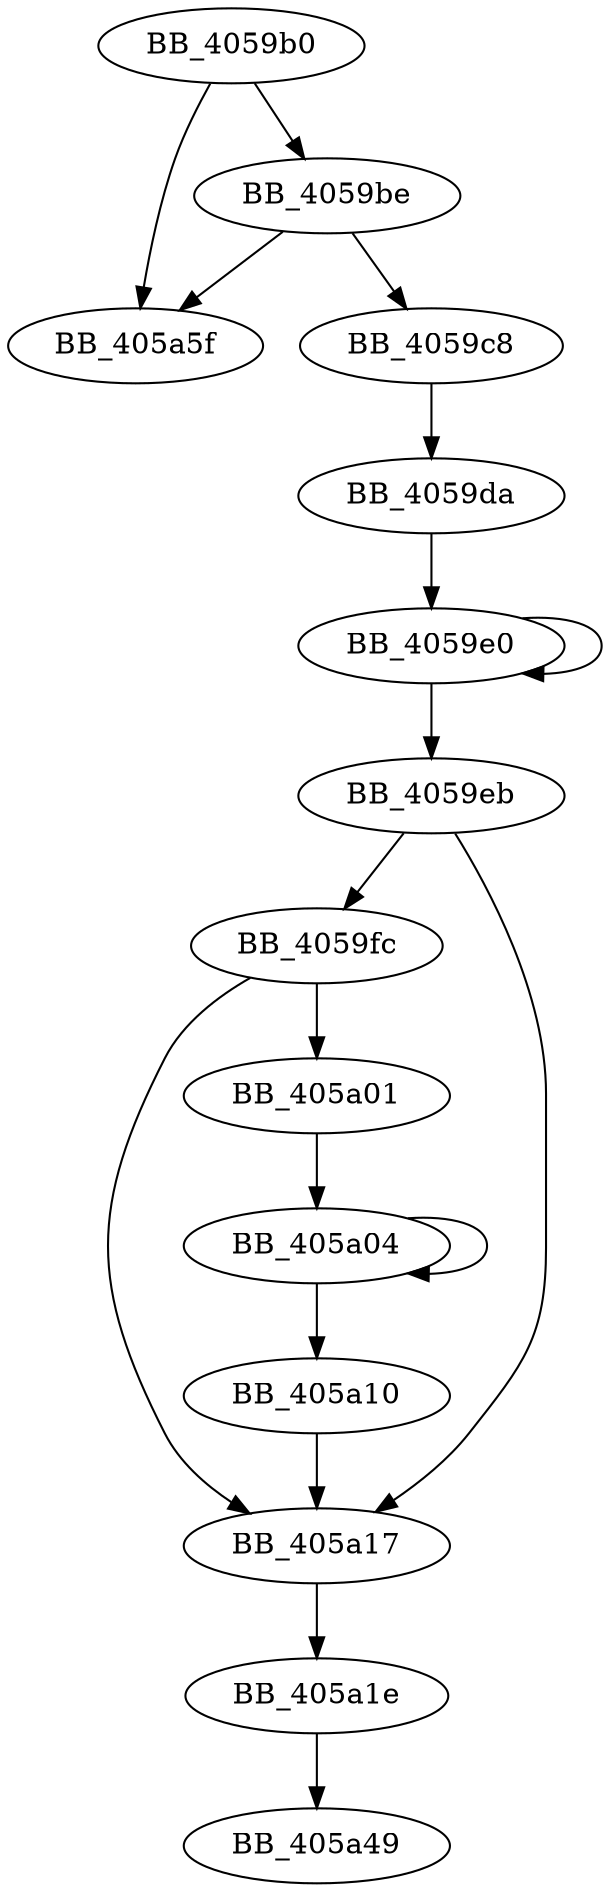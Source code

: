 DiGraph sub_4059B0{
BB_4059b0->BB_4059be
BB_4059b0->BB_405a5f
BB_4059be->BB_4059c8
BB_4059be->BB_405a5f
BB_4059c8->BB_4059da
BB_4059da->BB_4059e0
BB_4059e0->BB_4059e0
BB_4059e0->BB_4059eb
BB_4059eb->BB_4059fc
BB_4059eb->BB_405a17
BB_4059fc->BB_405a01
BB_4059fc->BB_405a17
BB_405a01->BB_405a04
BB_405a04->BB_405a04
BB_405a04->BB_405a10
BB_405a10->BB_405a17
BB_405a17->BB_405a1e
BB_405a1e->BB_405a49
}
